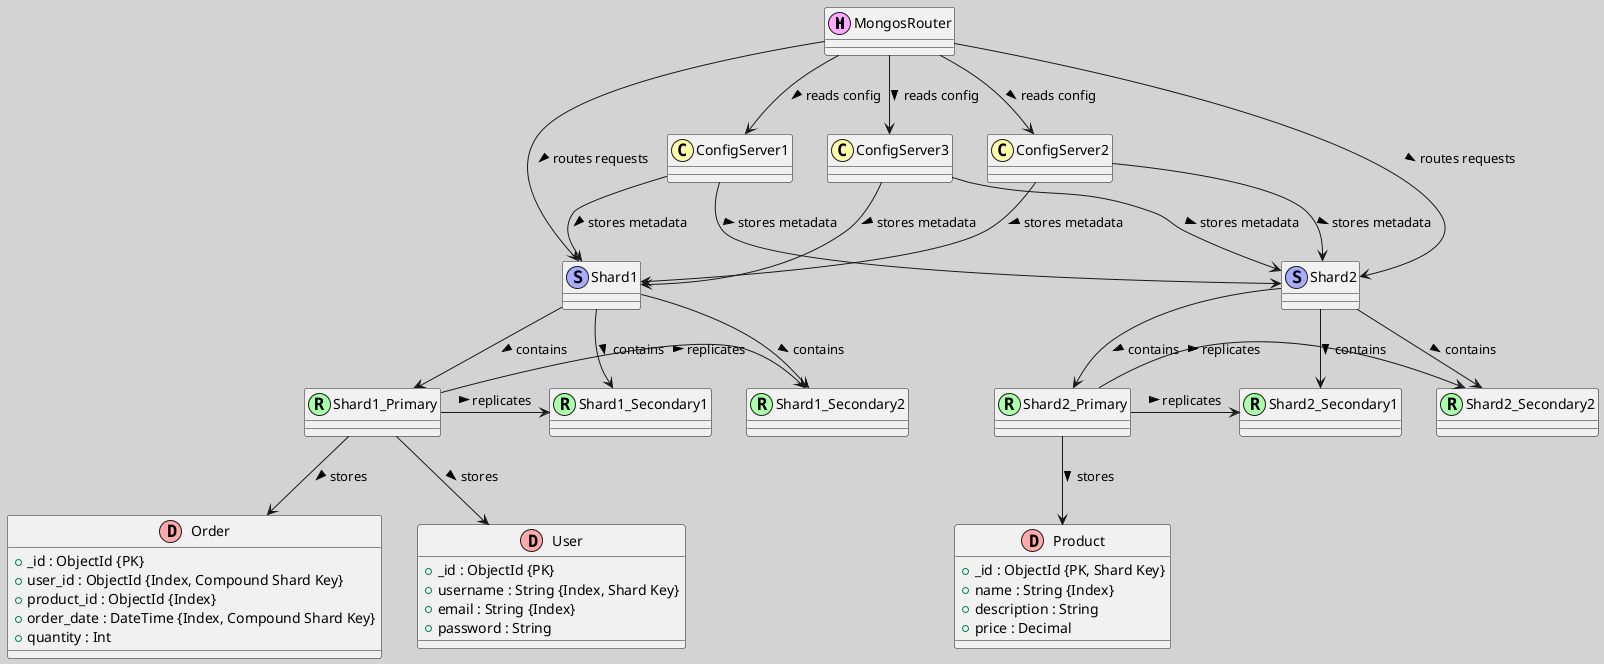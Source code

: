 @startuml
skinparam backgroundColor #D3D3D3
!define MONGOS(x) class x << (M,#FFAAFF) >>
!define CONFIG(x) class x << (C,#FFFFAA) >>
!define SHARD(x) class x << (S,#AAAAFF) >>
!define REPLICA(x) class x << (R,#AAFFAA) >>
!define COLLECTION(x) class x << (D,#FFAAAA) >>

'MongoDB Architecture Components
MONGOS(MongosRouter)
CONFIG(ConfigServer1)
CONFIG(ConfigServer2)
CONFIG(ConfigServer3)
SHARD(Shard1)
SHARD(Shard2)
REPLICA(Shard1_Primary)
REPLICA(Shard1_Secondary1)
REPLICA(Shard1_Secondary2)
REPLICA(Shard2_Primary)
REPLICA(Shard2_Secondary1)
REPLICA(Shard2_Secondary2)

'MongoDB Collections
COLLECTION(User) {
  +_id : ObjectId {PK}
  +username : String {Index, Shard Key}
  +email : String {Index}
  +password : String
}

COLLECTION(Product) {
  +_id : ObjectId {PK, Shard Key}
  +name : String {Index}
  +description : String
  +price : Decimal
}

COLLECTION(Order) {
  +_id : ObjectId {PK}
  +user_id : ObjectId {Index, Compound Shard Key}
  +product_id : ObjectId {Index}
  +order_date : DateTime {Index, Compound Shard Key}
  +quantity : Int
}

'Collections in Shards
Shard1_Primary -down-> User : stores >
Shard1_Primary -down-> Order : stores >
Shard2_Primary -down-> Product : stores >

'Replica Set Relationships
Shard1 -down-> Shard1_Primary : contains >
Shard1 -down-> Shard1_Secondary1 : contains >
Shard1 -down-> Shard1_Secondary2 : contains >
Shard2 -down-> Shard2_Primary : contains >
Shard2 -down-> Shard2_Secondary1 : contains >
Shard2 -down-> Shard2_Secondary2 : contains >

Shard1_Primary -right-> Shard1_Secondary1 : replicates >
Shard1_Primary -right-> Shard1_Secondary2 : replicates >
Shard2_Primary -right-> Shard2_Secondary1 : replicates >
Shard2_Primary -right-> Shard2_Secondary2 : replicates >

'MongoDB Relationships
MongosRouter -down-> ConfigServer1 : reads config >
MongosRouter -down-> ConfigServer2 : reads config >
MongosRouter -down-> ConfigServer3 : reads config >
MongosRouter -down-> Shard1 : routes requests >
MongosRouter -down-> Shard2 : routes requests >

ConfigServer1 -down-> Shard1 : stores metadata >
ConfigServer2 -down-> Shard1 : stores metadata >
ConfigServer3 -down-> Shard1 : stores metadata >
ConfigServer1 -down-> Shard2 : stores metadata >
ConfigServer2 -down-> Shard2 : stores metadata >
ConfigServer3 -down-> Shard2 : stores metadata >

@enduml
